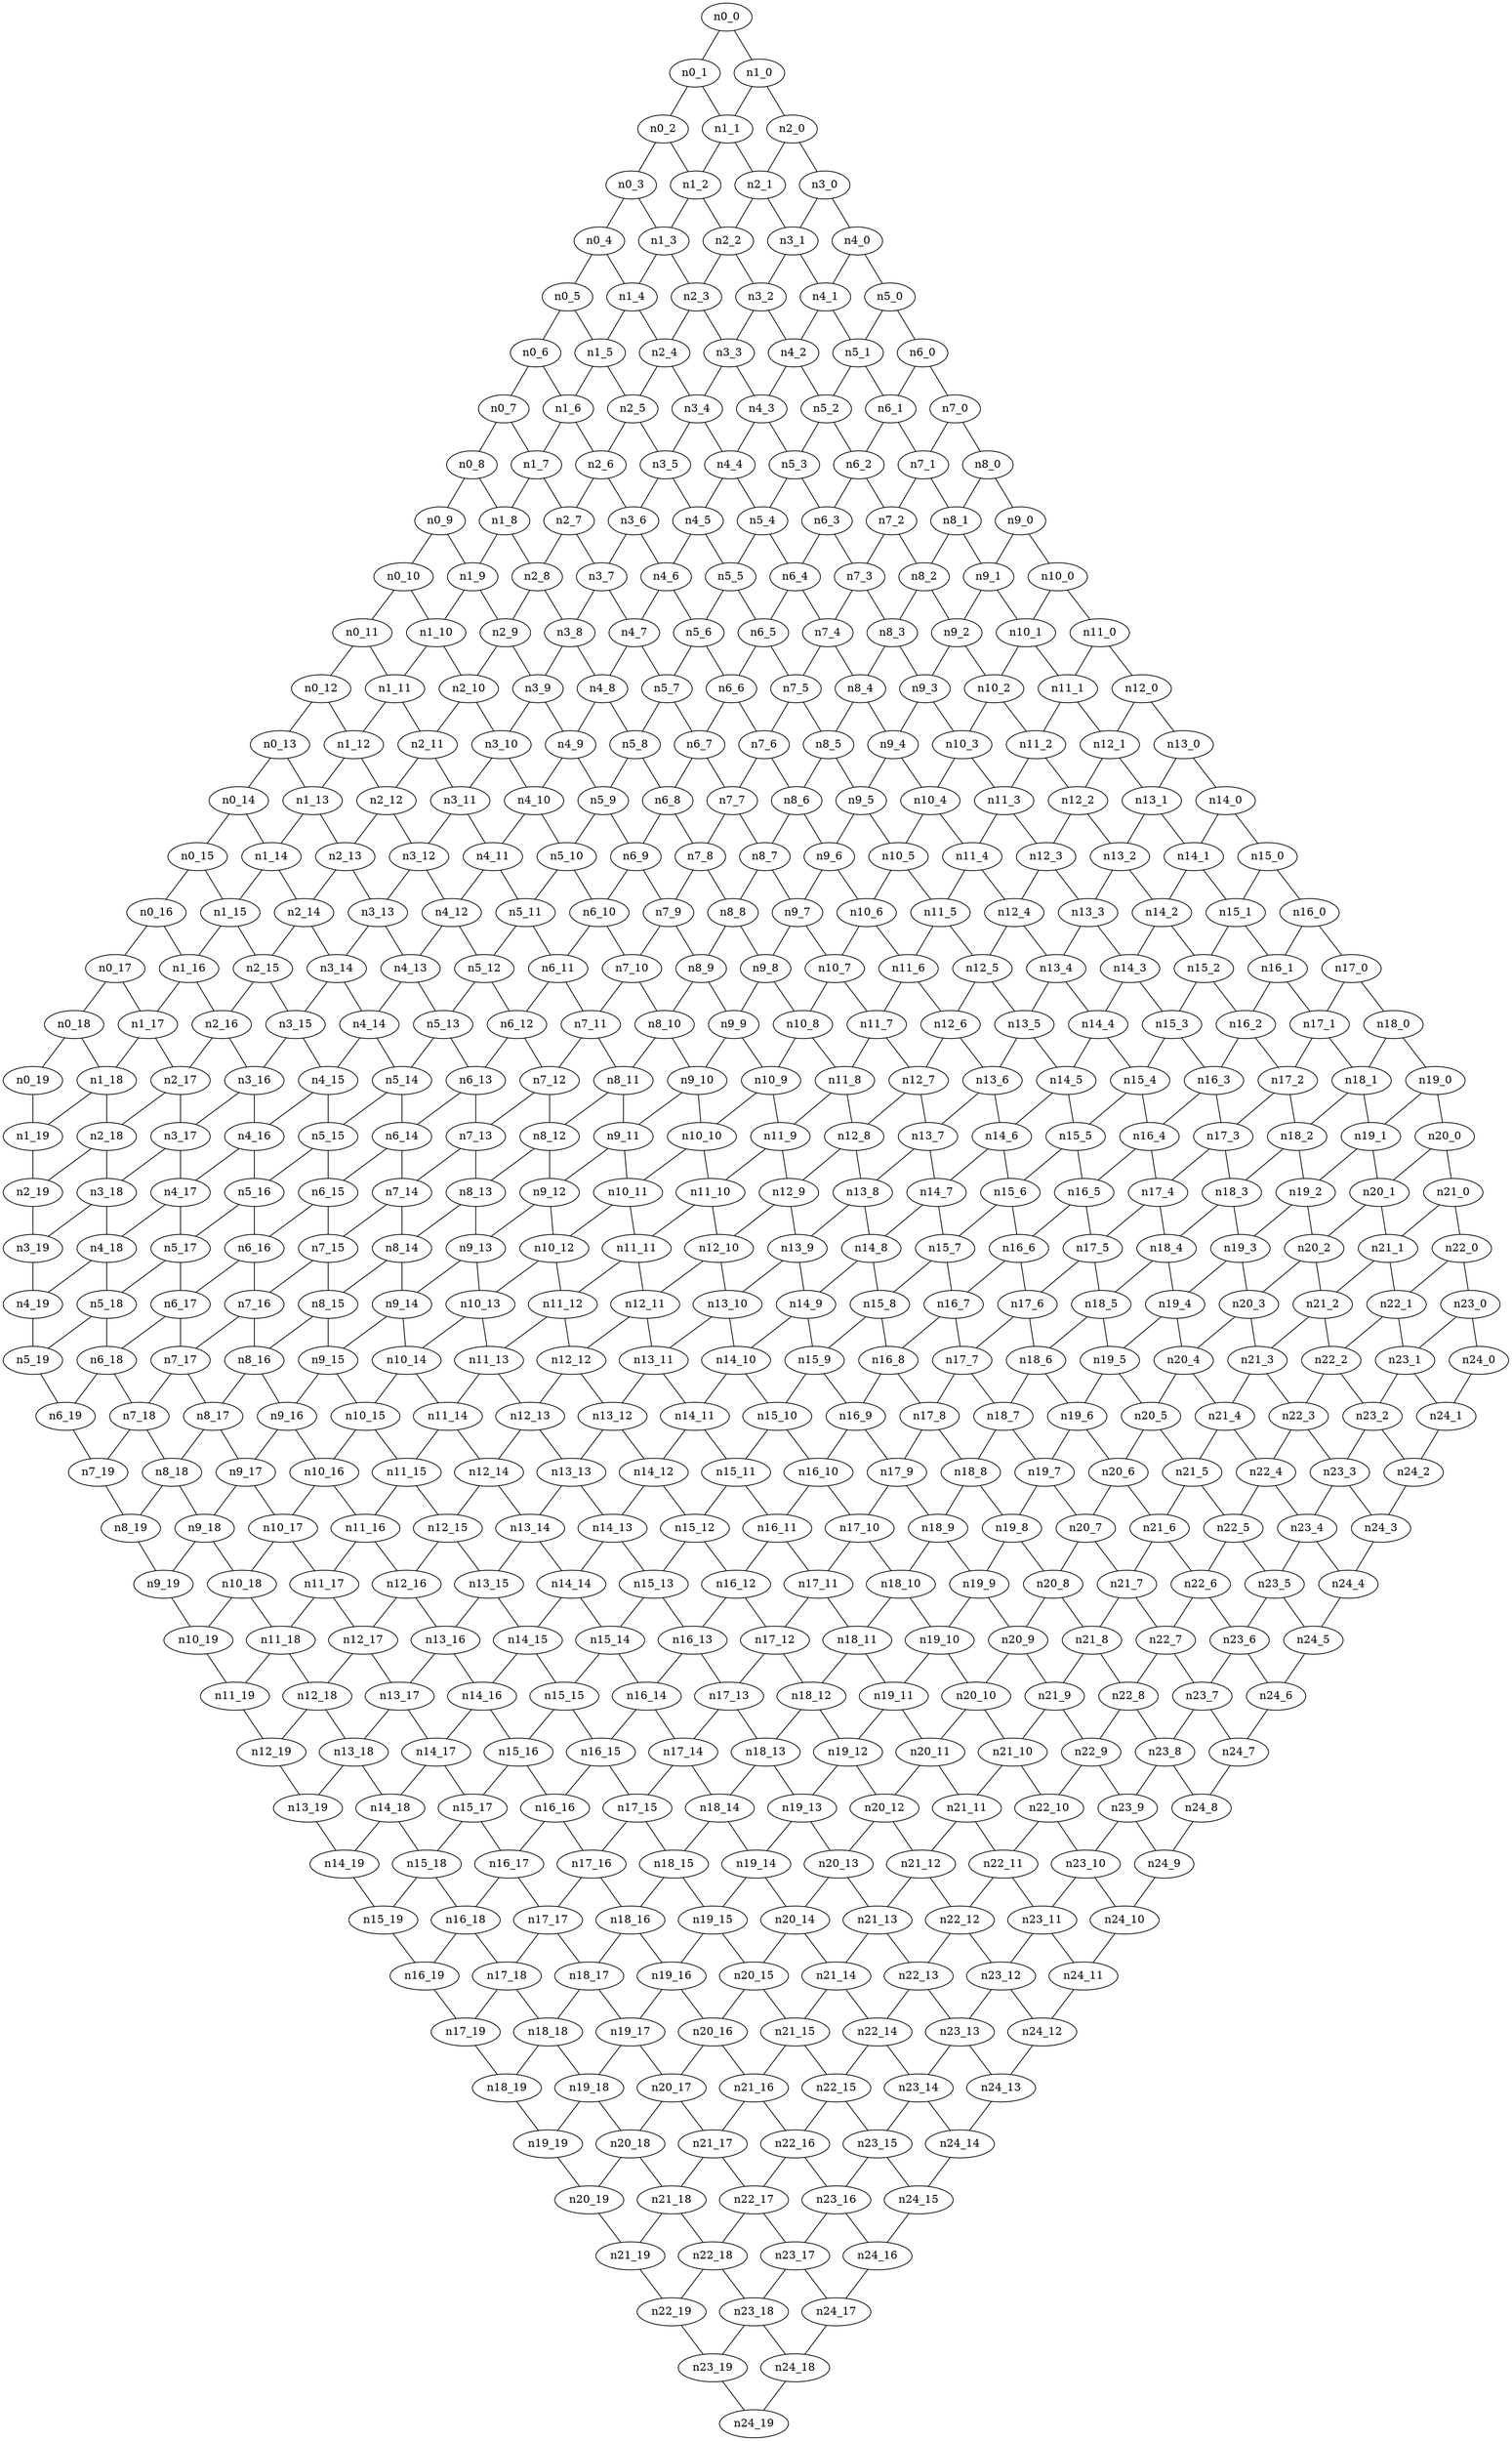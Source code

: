 graph G {
  "n0_0";
  "n0_1";
  "n0_2";
  "n0_3";
  "n0_4";
  "n0_5";
  "n0_6";
  "n0_7";
  "n0_8";
  "n0_9";
  "n0_10";
  "n0_11";
  "n0_12";
  "n0_13";
  "n0_14";
  "n0_15";
  "n0_16";
  "n0_17";
  "n0_18";
  "n0_19";
  "n1_0";
  "n1_1";
  "n1_2";
  "n1_3";
  "n1_4";
  "n1_5";
  "n1_6";
  "n1_7";
  "n1_8";
  "n1_9";
  "n1_10";
  "n1_11";
  "n1_12";
  "n1_13";
  "n1_14";
  "n1_15";
  "n1_16";
  "n1_17";
  "n1_18";
  "n1_19";
  "n2_0";
  "n2_1";
  "n2_2";
  "n2_3";
  "n2_4";
  "n2_5";
  "n2_6";
  "n2_7";
  "n2_8";
  "n2_9";
  "n2_10";
  "n2_11";
  "n2_12";
  "n2_13";
  "n2_14";
  "n2_15";
  "n2_16";
  "n2_17";
  "n2_18";
  "n2_19";
  "n3_0";
  "n3_1";
  "n3_2";
  "n3_3";
  "n3_4";
  "n3_5";
  "n3_6";
  "n3_7";
  "n3_8";
  "n3_9";
  "n3_10";
  "n3_11";
  "n3_12";
  "n3_13";
  "n3_14";
  "n3_15";
  "n3_16";
  "n3_17";
  "n3_18";
  "n3_19";
  "n4_0";
  "n4_1";
  "n4_2";
  "n4_3";
  "n4_4";
  "n4_5";
  "n4_6";
  "n4_7";
  "n4_8";
  "n4_9";
  "n4_10";
  "n4_11";
  "n4_12";
  "n4_13";
  "n4_14";
  "n4_15";
  "n4_16";
  "n4_17";
  "n4_18";
  "n4_19";
  "n5_0";
  "n5_1";
  "n5_2";
  "n5_3";
  "n5_4";
  "n5_5";
  "n5_6";
  "n5_7";
  "n5_8";
  "n5_9";
  "n5_10";
  "n5_11";
  "n5_12";
  "n5_13";
  "n5_14";
  "n5_15";
  "n5_16";
  "n5_17";
  "n5_18";
  "n5_19";
  "n6_0";
  "n6_1";
  "n6_2";
  "n6_3";
  "n6_4";
  "n6_5";
  "n6_6";
  "n6_7";
  "n6_8";
  "n6_9";
  "n6_10";
  "n6_11";
  "n6_12";
  "n6_13";
  "n6_14";
  "n6_15";
  "n6_16";
  "n6_17";
  "n6_18";
  "n6_19";
  "n7_0";
  "n7_1";
  "n7_2";
  "n7_3";
  "n7_4";
  "n7_5";
  "n7_6";
  "n7_7";
  "n7_8";
  "n7_9";
  "n7_10";
  "n7_11";
  "n7_12";
  "n7_13";
  "n7_14";
  "n7_15";
  "n7_16";
  "n7_17";
  "n7_18";
  "n7_19";
  "n8_0";
  "n8_1";
  "n8_2";
  "n8_3";
  "n8_4";
  "n8_5";
  "n8_6";
  "n8_7";
  "n8_8";
  "n8_9";
  "n8_10";
  "n8_11";
  "n8_12";
  "n8_13";
  "n8_14";
  "n8_15";
  "n8_16";
  "n8_17";
  "n8_18";
  "n8_19";
  "n9_0";
  "n9_1";
  "n9_2";
  "n9_3";
  "n9_4";
  "n9_5";
  "n9_6";
  "n9_7";
  "n9_8";
  "n9_9";
  "n9_10";
  "n9_11";
  "n9_12";
  "n9_13";
  "n9_14";
  "n9_15";
  "n9_16";
  "n9_17";
  "n9_18";
  "n9_19";
  "n10_0";
  "n10_1";
  "n10_2";
  "n10_3";
  "n10_4";
  "n10_5";
  "n10_6";
  "n10_7";
  "n10_8";
  "n10_9";
  "n10_10";
  "n10_11";
  "n10_12";
  "n10_13";
  "n10_14";
  "n10_15";
  "n10_16";
  "n10_17";
  "n10_18";
  "n10_19";
  "n11_0";
  "n11_1";
  "n11_2";
  "n11_3";
  "n11_4";
  "n11_5";
  "n11_6";
  "n11_7";
  "n11_8";
  "n11_9";
  "n11_10";
  "n11_11";
  "n11_12";
  "n11_13";
  "n11_14";
  "n11_15";
  "n11_16";
  "n11_17";
  "n11_18";
  "n11_19";
  "n12_0";
  "n12_1";
  "n12_2";
  "n12_3";
  "n12_4";
  "n12_5";
  "n12_6";
  "n12_7";
  "n12_8";
  "n12_9";
  "n12_10";
  "n12_11";
  "n12_12";
  "n12_13";
  "n12_14";
  "n12_15";
  "n12_16";
  "n12_17";
  "n12_18";
  "n12_19";
  "n13_0";
  "n13_1";
  "n13_2";
  "n13_3";
  "n13_4";
  "n13_5";
  "n13_6";
  "n13_7";
  "n13_8";
  "n13_9";
  "n13_10";
  "n13_11";
  "n13_12";
  "n13_13";
  "n13_14";
  "n13_15";
  "n13_16";
  "n13_17";
  "n13_18";
  "n13_19";
  "n14_0";
  "n14_1";
  "n14_2";
  "n14_3";
  "n14_4";
  "n14_5";
  "n14_6";
  "n14_7";
  "n14_8";
  "n14_9";
  "n14_10";
  "n14_11";
  "n14_12";
  "n14_13";
  "n14_14";
  "n14_15";
  "n14_16";
  "n14_17";
  "n14_18";
  "n14_19";
  "n15_0";
  "n15_1";
  "n15_2";
  "n15_3";
  "n15_4";
  "n15_5";
  "n15_6";
  "n15_7";
  "n15_8";
  "n15_9";
  "n15_10";
  "n15_11";
  "n15_12";
  "n15_13";
  "n15_14";
  "n15_15";
  "n15_16";
  "n15_17";
  "n15_18";
  "n15_19";
  "n16_0";
  "n16_1";
  "n16_2";
  "n16_3";
  "n16_4";
  "n16_5";
  "n16_6";
  "n16_7";
  "n16_8";
  "n16_9";
  "n16_10";
  "n16_11";
  "n16_12";
  "n16_13";
  "n16_14";
  "n16_15";
  "n16_16";
  "n16_17";
  "n16_18";
  "n16_19";
  "n17_0";
  "n17_1";
  "n17_2";
  "n17_3";
  "n17_4";
  "n17_5";
  "n17_6";
  "n17_7";
  "n17_8";
  "n17_9";
  "n17_10";
  "n17_11";
  "n17_12";
  "n17_13";
  "n17_14";
  "n17_15";
  "n17_16";
  "n17_17";
  "n17_18";
  "n17_19";
  "n18_0";
  "n18_1";
  "n18_2";
  "n18_3";
  "n18_4";
  "n18_5";
  "n18_6";
  "n18_7";
  "n18_8";
  "n18_9";
  "n18_10";
  "n18_11";
  "n18_12";
  "n18_13";
  "n18_14";
  "n18_15";
  "n18_16";
  "n18_17";
  "n18_18";
  "n18_19";
  "n19_0";
  "n19_1";
  "n19_2";
  "n19_3";
  "n19_4";
  "n19_5";
  "n19_6";
  "n19_7";
  "n19_8";
  "n19_9";
  "n19_10";
  "n19_11";
  "n19_12";
  "n19_13";
  "n19_14";
  "n19_15";
  "n19_16";
  "n19_17";
  "n19_18";
  "n19_19";
  "n20_0";
  "n20_1";
  "n20_2";
  "n20_3";
  "n20_4";
  "n20_5";
  "n20_6";
  "n20_7";
  "n20_8";
  "n20_9";
  "n20_10";
  "n20_11";
  "n20_12";
  "n20_13";
  "n20_14";
  "n20_15";
  "n20_16";
  "n20_17";
  "n20_18";
  "n20_19";
  "n21_0";
  "n21_1";
  "n21_2";
  "n21_3";
  "n21_4";
  "n21_5";
  "n21_6";
  "n21_7";
  "n21_8";
  "n21_9";
  "n21_10";
  "n21_11";
  "n21_12";
  "n21_13";
  "n21_14";
  "n21_15";
  "n21_16";
  "n21_17";
  "n21_18";
  "n21_19";
  "n22_0";
  "n22_1";
  "n22_2";
  "n22_3";
  "n22_4";
  "n22_5";
  "n22_6";
  "n22_7";
  "n22_8";
  "n22_9";
  "n22_10";
  "n22_11";
  "n22_12";
  "n22_13";
  "n22_14";
  "n22_15";
  "n22_16";
  "n22_17";
  "n22_18";
  "n22_19";
  "n23_0";
  "n23_1";
  "n23_2";
  "n23_3";
  "n23_4";
  "n23_5";
  "n23_6";
  "n23_7";
  "n23_8";
  "n23_9";
  "n23_10";
  "n23_11";
  "n23_12";
  "n23_13";
  "n23_14";
  "n23_15";
  "n23_16";
  "n23_17";
  "n23_18";
  "n23_19";
  "n24_0";
  "n24_1";
  "n24_2";
  "n24_3";
  "n24_4";
  "n24_5";
  "n24_6";
  "n24_7";
  "n24_8";
  "n24_9";
  "n24_10";
  "n24_11";
  "n24_12";
  "n24_13";
  "n24_14";
  "n24_15";
  "n24_16";
  "n24_17";
  "n24_18";
  "n24_19";
    "n15_3" -- "n16_3";
    "n6_14" -- "n7_14";
    "n20_5" -- "n21_5";
    "n10_11" -- "n11_11";
    "n6_17" -- "n7_17";
    "n11_4" -- "n12_4";
    "n21_18" -- "n21_19";
    "n2_0" -- "n3_0";
    "n9_11" -- "n9_12";
    "n15_4" -- "n16_4";
    "n9_12" -- "n9_13";
    "n14_3" -- "n14_4";
    "n2_15" -- "n3_15";
    "n0_11" -- "n0_12";
    "n0_12" -- "n0_13";
    "n16_14" -- "n17_14";
    "n20_10" -- "n20_11";
    "n1_7" -- "n2_7";
    "n10_12" -- "n11_12";
    "n0_16" -- "n1_16";
    "n18_12" -- "n19_12";
    "n15_6" -- "n15_7";
    "n9_6" -- "n9_7";
    "n8_5" -- "n9_5";
    "n3_10" -- "n4_10";
    "n6_13" -- "n7_13";
    "n11_18" -- "n12_18";
    "n21_10" -- "n22_10";
    "n22_9" -- "n22_10";
    "n5_13" -- "n6_13";
    "n7_2" -- "n7_3";
    "n4_13" -- "n4_14";
    "n14_11" -- "n14_12";
    "n15_5" -- "n15_6";
    "n23_6" -- "n23_7";
    "n5_6" -- "n6_6";
    "n24_7" -- "n24_8";
    "n2_12" -- "n2_13";
    "n11_12" -- "n11_13";
    "n0_5" -- "n1_5";
    "n7_11" -- "n8_11";
    "n13_16" -- "n14_16";
    "n22_19" -- "n23_19";
    "n15_15" -- "n15_16";
    "n17_9" -- "n18_9";
    "n7_8" -- "n8_8";
    "n18_18" -- "n18_19";
    "n2_0" -- "n2_1";
    "n5_4" -- "n5_5";
    "n11_14" -- "n12_14";
    "n12_2" -- "n13_2";
    "n3_16" -- "n3_17";
    "n10_12" -- "n10_13";
    "n16_5" -- "n16_6";
    "n2_9" -- "n2_10";
    "n19_4" -- "n19_5";
    "n11_2" -- "n12_2";
    "n11_14" -- "n11_15";
    "n22_7" -- "n23_7";
    "n8_17" -- "n8_18";
    "n6_5" -- "n6_6";
    "n1_0" -- "n1_1";
    "n19_7" -- "n20_7";
    "n1_13" -- "n2_13";
    "n17_3" -- "n17_4";
    "n12_16" -- "n12_17";
    "n10_7" -- "n10_8";
    "n15_2" -- "n15_3";
    "n1_12" -- "n1_13";
    "n10_16" -- "n10_17";
    "n19_7" -- "n19_8";
    "n23_14" -- "n23_15";
    "n4_18" -- "n5_18";
    "n23_9" -- "n24_9";
    "n16_8" -- "n16_9";
    "n3_12" -- "n4_12";
    "n22_0" -- "n23_0";
    "n4_3" -- "n5_3";
    "n1_11" -- "n1_12";
    "n11_1" -- "n12_1";
    "n12_10" -- "n13_10";
    "n8_16" -- "n8_17";
    "n19_5" -- "n19_6";
    "n24_5" -- "n24_6";
    "n2_16" -- "n2_17";
    "n9_5" -- "n10_5";
    "n9_16" -- "n10_16";
    "n7_7" -- "n8_7";
    "n10_6" -- "n10_7";
    "n22_5" -- "n23_5";
    "n2_16" -- "n3_16";
    "n2_1" -- "n2_2";
    "n15_11" -- "n16_11";
    "n0_4" -- "n0_5";
    "n8_9" -- "n9_9";
    "n20_16" -- "n21_16";
    "n1_8" -- "n2_8";
    "n14_4" -- "n15_4";
    "n15_9" -- "n15_10";
    "n19_12" -- "n20_12";
    "n7_7" -- "n7_8";
    "n22_1" -- "n23_1";
    "n17_5" -- "n18_5";
    "n2_6" -- "n2_7";
    "n2_3" -- "n2_4";
    "n15_7" -- "n16_7";
    "n17_6" -- "n17_7";
    "n18_9" -- "n18_10";
    "n9_10" -- "n9_11";
    "n2_8" -- "n2_9";
    "n10_15" -- "n10_16";
    "n5_0" -- "n6_0";
    "n17_11" -- "n17_12";
    "n19_6" -- "n20_6";
    "n18_19" -- "n19_19";
    "n19_5" -- "n20_5";
    "n24_18" -- "n24_19";
    "n12_0" -- "n12_1";
    "n7_17" -- "n8_17";
    "n19_10" -- "n19_11";
    "n17_17" -- "n17_18";
    "n14_14" -- "n15_14";
    "n2_7" -- "n3_7";
    "n22_13" -- "n23_13";
    "n24_9" -- "n24_10";
    "n1_14" -- "n1_15";
    "n10_18" -- "n10_19";
    "n13_4" -- "n14_4";
    "n15_16" -- "n16_16";
    "n11_8" -- "n11_9";
    "n17_1" -- "n18_1";
    "n15_10" -- "n16_10";
    "n13_14" -- "n14_14";
    "n17_2" -- "n18_2";
    "n5_2" -- "n5_3";
    "n5_15" -- "n5_16";
    "n17_15" -- "n17_16";
    "n22_9" -- "n23_9";
    "n22_11" -- "n22_12";
    "n3_12" -- "n3_13";
    "n10_2" -- "n11_2";
    "n8_3" -- "n8_4";
    "n0_8" -- "n0_9";
    "n4_7" -- "n5_7";
    "n19_14" -- "n19_15";
    "n9_2" -- "n9_3";
    "n13_16" -- "n13_17";
    "n13_4" -- "n13_5";
    "n17_2" -- "n17_3";
    "n3_1" -- "n4_1";
    "n21_2" -- "n21_3";
    "n3_18" -- "n3_19";
    "n0_2" -- "n1_2";
    "n5_5" -- "n6_5";
    "n6_16" -- "n7_16";
    "n10_3" -- "n11_3";
    "n22_18" -- "n22_19";
    "n20_17" -- "n21_17";
    "n8_10" -- "n9_10";
    "n8_10" -- "n8_11";
    "n14_2" -- "n14_3";
    "n18_2" -- "n18_3";
    "n12_12" -- "n12_13";
    "n7_3" -- "n8_3";
    "n19_18" -- "n20_18";
    "n0_19" -- "n1_19";
    "n18_4" -- "n19_4";
    "n2_14" -- "n2_15";
    "n8_17" -- "n9_17";
    "n16_14" -- "n16_15";
    "n19_1" -- "n20_1";
    "n22_6" -- "n23_6";
    "n10_13" -- "n10_14";
    "n23_18" -- "n24_18";
    "n10_13" -- "n11_13";
    "n7_19" -- "n8_19";
    "n2_17" -- "n3_17";
    "n18_12" -- "n18_13";
    "n9_3" -- "n9_4";
    "n14_5" -- "n15_5";
    "n6_12" -- "n6_13";
    "n1_10" -- "n2_10";
    "n11_4" -- "n11_5";
    "n8_8" -- "n9_8";
    "n9_13" -- "n9_14";
    "n1_16" -- "n2_16";
    "n13_3" -- "n14_3";
    "n19_6" -- "n19_7";
    "n12_1" -- "n12_2";
    "n1_3" -- "n2_3";
    "n11_7" -- "n12_7";
    "n21_5" -- "n21_6";
    "n21_6" -- "n22_6";
    "n21_17" -- "n22_17";
    "n24_10" -- "n24_11";
    "n1_18" -- "n2_18";
    "n20_3" -- "n20_4";
    "n0_9" -- "n1_9";
    "n15_14" -- "n15_15";
    "n1_1" -- "n1_2";
    "n20_4" -- "n20_5";
    "n18_17" -- "n18_18";
    "n17_12" -- "n18_12";
    "n4_4" -- "n4_5";
    "n5_11" -- "n5_12";
    "n12_8" -- "n13_8";
    "n21_11" -- "n21_12";
    "n20_18" -- "n20_19";
    "n1_1" -- "n2_1";
    "n18_3" -- "n18_4";
    "n22_17" -- "n23_17";
    "n22_4" -- "n22_5";
    "n23_10" -- "n24_10";
    "n0_10" -- "n0_11";
    "n11_8" -- "n12_8";
    "n16_10" -- "n16_11";
    "n18_5" -- "n18_6";
    "n14_1" -- "n14_2";
    "n8_18" -- "n9_18";
    "n16_11" -- "n16_12";
    "n5_18" -- "n5_19";
    "n6_1" -- "n6_2";
    "n8_0" -- "n9_0";
    "n16_16" -- "n17_16";
    "n0_3" -- "n0_4";
    "n11_5" -- "n11_6";
    "n8_12" -- "n9_12";
    "n1_5" -- "n2_5";
    "n12_18" -- "n12_19";
    "n3_14" -- "n3_15";
    "n18_7" -- "n19_7";
    "n8_7" -- "n9_7";
    "n3_1" -- "n3_2";
    "n14_19" -- "n15_19";
    "n10_10" -- "n11_10";
    "n4_10" -- "n5_10";
    "n16_4" -- "n17_4";
    "n20_17" -- "n20_18";
    "n4_5" -- "n5_5";
    "n6_18" -- "n6_19";
    "n11_17" -- "n12_17";
    "n12_0" -- "n13_0";
    "n21_12" -- "n22_12";
    "n7_14" -- "n7_15";
    "n23_12" -- "n23_13";
    "n16_2" -- "n17_2";
    "n7_12" -- "n8_12";
    "n21_13" -- "n21_14";
    "n7_10" -- "n7_11";
    "n24_16" -- "n24_17";
    "n2_14" -- "n3_14";
    "n14_16" -- "n14_17";
    "n23_11" -- "n24_11";
    "n4_0" -- "n4_1";
    "n14_13" -- "n14_14";
    "n16_7" -- "n17_7";
    "n16_12" -- "n16_13";
    "n19_13" -- "n20_13";
    "n23_9" -- "n23_10";
    "n23_11" -- "n23_12";
    "n5_12" -- "n6_12";
    "n18_16" -- "n19_16";
    "n21_15" -- "n22_15";
    "n11_17" -- "n11_18";
    "n17_4" -- "n17_5";
    "n6_16" -- "n6_17";
    "n23_5" -- "n24_5";
    "n9_13" -- "n10_13";
    "n15_9" -- "n16_9";
    "n7_3" -- "n7_4";
    "n17_17" -- "n18_17";
    "n20_7" -- "n20_8";
    "n19_17" -- "n20_17";
    "n5_18" -- "n6_18";
    "n13_12" -- "n14_12";
    "n19_0" -- "n20_0";
    "n1_9" -- "n2_9";
    "n20_12" -- "n21_12";
    "n12_11" -- "n13_11";
    "n4_19" -- "n5_19";
    "n5_9" -- "n5_10";
    "n4_15" -- "n4_16";
    "n23_13" -- "n24_13";
    "n3_9" -- "n4_9";
    "n11_11" -- "n11_12";
    "n19_15" -- "n20_15";
    "n21_10" -- "n21_11";
    "n22_6" -- "n22_7";
    "n13_9" -- "n14_9";
    "n17_19" -- "n18_19";
    "n9_12" -- "n10_12";
    "n2_10" -- "n2_11";
    "n15_19" -- "n16_19";
    "n0_8" -- "n1_8";
    "n20_18" -- "n21_18";
    "n12_2" -- "n12_3";
    "n15_1" -- "n15_2";
    "n0_17" -- "n0_18";
    "n3_5" -- "n3_6";
    "n2_18" -- "n2_19";
    "n9_0" -- "n9_1";
    "n6_13" -- "n6_14";
    "n9_16" -- "n9_17";
    "n0_11" -- "n1_11";
    "n14_15" -- "n14_16";
    "n8_4" -- "n9_4";
    "n13_3" -- "n13_4";
    "n19_11" -- "n20_11";
    "n5_14" -- "n5_15";
    "n5_7" -- "n5_8";
    "n16_13" -- "n16_14";
    "n21_1" -- "n21_2";
    "n12_15" -- "n13_15";
    "n5_16" -- "n5_17";
    "n13_1" -- "n13_2";
    "n9_15" -- "n10_15";
    "n12_6" -- "n12_7";
    "n14_0" -- "n15_0";
    "n22_15" -- "n23_15";
    "n15_10" -- "n15_11";
    "n5_17" -- "n6_17";
    "n0_14" -- "n0_15";
    "n18_6" -- "n18_7";
    "n10_0" -- "n10_1";
    "n22_10" -- "n22_11";
    "n10_19" -- "n11_19";
    "n12_4" -- "n12_5";
    "n23_18" -- "n23_19";
    "n7_9" -- "n7_10";
    "n19_18" -- "n19_19";
    "n19_16" -- "n20_16";
    "n14_10" -- "n15_10";
    "n8_11" -- "n8_12";
    "n13_0" -- "n13_1";
    "n11_12" -- "n12_12";
    "n12_5" -- "n13_5";
    "n14_17" -- "n15_17";
    "n22_16" -- "n23_16";
    "n7_6" -- "n8_6";
    "n19_17" -- "n19_18";
    "n14_9" -- "n14_10";
    "n0_13" -- "n1_13";
    "n20_8" -- "n20_9";
    "n3_19" -- "n4_19";
    "n9_8" -- "n10_8";
    "n0_15" -- "n1_15";
    "n14_8" -- "n15_8";
    "n1_15" -- "n1_16";
    "n9_19" -- "n10_19";
    "n17_6" -- "n18_6";
    "n10_6" -- "n11_6";
    "n4_8" -- "n4_9";
    "n23_15" -- "n23_16";
    "n18_10" -- "n19_10";
    "n23_17" -- "n23_18";
    "n20_12" -- "n20_13";
    "n3_9" -- "n3_10";
    "n15_18" -- "n15_19";
    "n23_3" -- "n23_4";
    "n23_10" -- "n23_11";
    "n24_11" -- "n24_12";
    "n6_11" -- "n6_12";
    "n9_5" -- "n9_6";
    "n14_10" -- "n14_11";
    "n17_4" -- "n18_4";
    "n3_14" -- "n4_14";
    "n22_18" -- "n23_18";
    "n18_8" -- "n18_9";
    "n0_9" -- "n0_10";
    "n11_0" -- "n12_0";
    "n18_16" -- "n18_17";
    "n7_12" -- "n7_13";
    "n17_0" -- "n17_1";
    "n3_4" -- "n3_5";
    "n16_5" -- "n17_5";
    "n22_14" -- "n22_15";
    "n5_13" -- "n5_14";
    "n2_1" -- "n3_1";
    "n12_8" -- "n12_9";
    "n16_0" -- "n16_1";
    "n12_5" -- "n12_6";
    "n22_16" -- "n22_17";
    "n2_5" -- "n2_6";
    "n9_9" -- "n10_9";
    "n18_11" -- "n18_12";
    "n16_4" -- "n16_5";
    "n1_4" -- "n2_4";
    "n7_0" -- "n8_0";
    "n13_15" -- "n13_16";
    "n17_5" -- "n17_6";
    "n20_16" -- "n20_17";
    "n0_13" -- "n0_14";
    "n13_12" -- "n13_13";
    "n11_3" -- "n11_4";
    "n14_17" -- "n14_18";
    "n22_7" -- "n22_8";
    "n7_2" -- "n8_2";
    "n23_8" -- "n23_9";
    "n17_14" -- "n18_14";
    "n4_2" -- "n5_2";
    "n8_13" -- "n8_14";
    "n16_3" -- "n16_4";
    "n23_4" -- "n24_4";
    "n8_5" -- "n8_6";
    "n23_1" -- "n23_2";
    "n19_3" -- "n20_3";
    "n3_4" -- "n4_4";
    "n3_15" -- "n4_15";
    "n19_12" -- "n19_13";
    "n13_8" -- "n13_9";
    "n1_14" -- "n2_14";
    "n6_2" -- "n6_3";
    "n16_0" -- "n17_0";
    "n14_1" -- "n15_1";
    "n19_2" -- "n19_3";
    "n2_11" -- "n2_12";
    "n16_8" -- "n17_8";
    "n19_4" -- "n20_4";
    "n3_6" -- "n3_7";
    "n10_18" -- "n11_18";
    "n22_14" -- "n23_14";
    "n5_6" -- "n5_7";
    "n7_16" -- "n8_16";
    "n11_6" -- "n11_7";
    "n13_2" -- "n13_3";
    "n11_7" -- "n11_8";
    "n21_3" -- "n21_4";
    "n6_8" -- "n6_9";
    "n23_0" -- "n24_0";
    "n12_17" -- "n12_18";
    "n23_12" -- "n24_12";
    "n11_16" -- "n12_16";
    "n20_9" -- "n20_10";
    "n3_11" -- "n3_12";
    "n17_14" -- "n17_15";
    "n21_17" -- "n21_18";
    "n6_6" -- "n6_7";
    "n21_5" -- "n22_5";
    "n7_4" -- "n8_4";
    "n10_0" -- "n11_0";
    "n12_13" -- "n12_14";
    "n20_1" -- "n21_1";
    "n15_12" -- "n16_12";
    "n5_17" -- "n5_18";
    "n8_1" -- "n9_1";
    "n0_6" -- "n1_6";
    "n0_5" -- "n0_6";
    "n4_7" -- "n4_8";
    "n9_14" -- "n9_15";
    "n10_2" -- "n10_3";
    "n16_6" -- "n17_6";
    "n18_14" -- "n19_14";
    "n10_15" -- "n11_15";
    "n17_10" -- "n18_10";
    "n23_13" -- "n23_14";
    "n2_15" -- "n2_16";
    "n14_7" -- "n14_8";
    "n19_9" -- "n19_10";
    "n4_8" -- "n5_8";
    "n6_6" -- "n7_6";
    "n1_19" -- "n2_19";
    "n10_17" -- "n11_17";
    "n22_15" -- "n22_16";
    "n10_14" -- "n10_15";
    "n17_13" -- "n18_13";
    "n22_12" -- "n22_13";
    "n13_10" -- "n13_11";
    "n23_6" -- "n24_6";
    "n2_4" -- "n3_4";
    "n21_1" -- "n22_1";
    "n13_7" -- "n14_7";
    "n20_3" -- "n21_3";
    "n7_8" -- "n7_9";
    "n1_15" -- "n2_15";
    "n10_9" -- "n10_10";
    "n14_9" -- "n15_9";
    "n17_18" -- "n18_18";
    "n10_9" -- "n11_9";
    "n11_16" -- "n11_17";
    "n2_13" -- "n3_13";
    "n11_11" -- "n12_11";
    "n24_14" -- "n24_15";
    "n24_15" -- "n24_16";
    "n3_10" -- "n3_11";
    "n8_12" -- "n8_13";
    "n5_8" -- "n6_8";
    "n1_8" -- "n1_9";
    "n8_18" -- "n8_19";
    "n15_2" -- "n16_2";
    "n19_13" -- "n19_14";
    "n13_9" -- "n13_10";
    "n12_3" -- "n13_3";
    "n20_6" -- "n20_7";
    "n20_11" -- "n21_11";
    "n4_17" -- "n5_17";
    "n10_4" -- "n11_4";
    "n23_16" -- "n24_16";
    "n16_9" -- "n17_9";
    "n7_11" -- "n7_12";
    "n14_14" -- "n14_15";
    "n20_0" -- "n20_1";
    "n3_15" -- "n3_16";
    "n4_18" -- "n4_19";
    "n9_4" -- "n10_4";
    "n17_11" -- "n18_11";
    "n19_8" -- "n20_8";
    "n4_14" -- "n4_15";
    "n17_7" -- "n18_7";
    "n3_6" -- "n4_6";
    "n13_0" -- "n14_0";
    "n21_14" -- "n21_15";
    "n3_5" -- "n4_5";
    "n6_15" -- "n6_16";
    "n0_3" -- "n1_3";
    "n3_18" -- "n4_18";
    "n7_15" -- "n7_16";
    "n8_15" -- "n9_15";
    "n7_18" -- "n8_18";
    "n13_10" -- "n14_10";
    "n11_19" -- "n12_19";
    "n17_8" -- "n17_9";
    "n10_5" -- "n11_5";
    "n8_7" -- "n8_8";
    "n6_14" -- "n6_15";
    "n6_3" -- "n7_3";
    "n3_2" -- "n4_2";
    "n12_18" -- "n13_18";
    "n18_5" -- "n19_5";
    "n14_3" -- "n15_3";
    "n0_15" -- "n0_16";
    "n11_15" -- "n11_16";
    "n13_17" -- "n13_18";
    "n15_7" -- "n15_8";
    "n12_12" -- "n13_12";
    "n22_12" -- "n23_12";
    "n2_3" -- "n3_3";
    "n14_8" -- "n14_9";
    "n21_7" -- "n22_7";
    "n23_1" -- "n24_1";
    "n4_11" -- "n5_11";
    "n3_2" -- "n3_3";
    "n6_11" -- "n7_11";
    "n0_0" -- "n0_1";
    "n22_17" -- "n22_18";
    "n20_4" -- "n21_4";
    "n13_8" -- "n14_8";
    "n18_13" -- "n19_13";
    "n3_0" -- "n3_1";
    "n9_10" -- "n10_10";
    "n11_13" -- "n11_14";
    "n19_9" -- "n20_9";
    "n9_18" -- "n9_19";
    "n21_0" -- "n21_1";
    "n12_10" -- "n12_11";
    "n4_15" -- "n5_15";
    "n6_7" -- "n7_7";
    "n15_13" -- "n15_14";
    "n21_12" -- "n21_13";
    "n18_13" -- "n18_14";
    "n20_1" -- "n20_2";
    "n0_14" -- "n1_14";
    "n1_11" -- "n2_11";
    "n5_0" -- "n5_1";
    "n16_7" -- "n16_8";
    "n21_16" -- "n21_17";
    "n6_10" -- "n7_10";
    "n16_6" -- "n16_7";
    "n11_0" -- "n11_1";
    "n24_8" -- "n24_9";
    "n5_3" -- "n6_3";
    "n1_13" -- "n1_14";
    "n11_3" -- "n12_3";
    "n14_12" -- "n15_12";
    "n12_6" -- "n13_6";
    "n14_6" -- "n15_6";
    "n14_18" -- "n15_18";
    "n9_0" -- "n10_0";
    "n6_17" -- "n6_18";
    "n10_11" -- "n10_12";
    "n10_1" -- "n11_1";
    "n18_1" -- "n19_1";
    "n9_14" -- "n10_14";
    "n4_9" -- "n5_9";
    "n12_11" -- "n12_12";
    "n15_3" -- "n15_4";
    "n4_16" -- "n4_17";
    "n10_16" -- "n11_16";
    "n11_10" -- "n12_10";
    "n10_5" -- "n10_6";
    "n0_2" -- "n0_3";
    "n8_16" -- "n9_16";
    "n21_11" -- "n22_11";
    "n17_7" -- "n17_8";
    "n13_13" -- "n13_14";
    "n16_12" -- "n17_12";
    "n6_1" -- "n7_1";
    "n1_18" -- "n1_19";
    "n16_11" -- "n17_11";
    "n24_13" -- "n24_14";
    "n0_0" -- "n1_0";
    "n23_5" -- "n23_6";
    "n17_9" -- "n17_10";
    "n1_7" -- "n1_8";
    "n23_16" -- "n23_17";
    "n14_7" -- "n15_7";
    "n23_14" -- "n24_14";
    "n16_10" -- "n17_10";
    "n24_6" -- "n24_7";
    "n18_14" -- "n18_15";
    "n15_1" -- "n16_1";
    "n19_8" -- "n19_9";
    "n15_4" -- "n15_5";
    "n4_16" -- "n5_16";
    "n20_0" -- "n21_0";
    "n17_18" -- "n17_19";
    "n14_6" -- "n14_7";
    "n4_6" -- "n5_6";
    "n22_2" -- "n22_3";
    "n4_12" -- "n4_13";
    "n20_15" -- "n20_16";
    "n2_13" -- "n2_14";
    "n14_2" -- "n15_2";
    "n17_15" -- "n18_15";
    "n14_5" -- "n14_6";
    "n3_17" -- "n3_18";
    "n12_13" -- "n13_13";
    "n12_16" -- "n13_16";
    "n15_5" -- "n16_5";
    "n5_1" -- "n6_1";
    "n23_2" -- "n23_3";
    "n3_7" -- "n4_7";
    "n4_11" -- "n4_12";
    "n20_9" -- "n21_9";
    "n13_15" -- "n14_15";
    "n18_15" -- "n18_16";
    "n8_1" -- "n8_2";
    "n2_5" -- "n3_5";
    "n23_17" -- "n24_17";
    "n7_13" -- "n8_13";
    "n11_1" -- "n11_2";
    "n10_1" -- "n10_2";
    "n16_2" -- "n16_3";
    "n22_2" -- "n23_2";
    "n7_5" -- "n7_6";
    "n8_8" -- "n8_9";
    "n14_13" -- "n15_13";
    "n1_12" -- "n2_12";
    "n4_1" -- "n5_1";
    "n4_2" -- "n4_3";
    "n8_19" -- "n9_19";
    "n11_2" -- "n11_3";
    "n12_9" -- "n13_9";
    "n8_0" -- "n8_1";
    "n9_11" -- "n10_11";
    "n13_11" -- "n13_12";
    "n12_15" -- "n12_16";
    "n16_13" -- "n17_13";
    "n17_13" -- "n17_14";
    "n3_0" -- "n4_0";
    "n7_15" -- "n8_15";
    "n3_13" -- "n3_14";
    "n20_19" -- "n21_19";
    "n14_16" -- "n15_16";
    "n18_0" -- "n19_0";
    "n19_10" -- "n20_10";
    "n5_2" -- "n6_2";
    "n12_4" -- "n13_4";
    "n2_19" -- "n3_19";
    "n9_3" -- "n10_3";
    "n18_15" -- "n19_15";
    "n5_7" -- "n6_7";
    "n20_5" -- "n20_6";
    "n1_3" -- "n1_4";
    "n5_14" -- "n6_14";
    "n6_0" -- "n6_1";
    "n9_7" -- "n9_8";
    "n6_4" -- "n7_4";
    "n9_9" -- "n9_10";
    "n23_4" -- "n23_5";
    "n2_7" -- "n2_8";
    "n10_7" -- "n11_7";
    "n22_11" -- "n23_11";
    "n17_16" -- "n17_17";
    "n8_9" -- "n8_10";
    "n20_11" -- "n20_12";
    "n5_8" -- "n5_9";
    "n6_2" -- "n7_2";
    "n9_18" -- "n10_18";
    "n21_6" -- "n21_7";
    "n21_16" -- "n22_16";
    "n22_3" -- "n22_4";
    "n13_18" -- "n14_18";
    "n24_17" -- "n24_18";
    "n13_19" -- "n14_19";
    "n21_18" -- "n22_18";
    "n17_8" -- "n18_8";
    "n15_6" -- "n16_6";
    "n20_13" -- "n20_14";
    "n0_7" -- "n0_8";
    "n14_11" -- "n15_11";
    "n11_6" -- "n12_6";
    "n7_14" -- "n8_14";
    "n21_4" -- "n22_4";
    "n1_10" -- "n1_11";
    "n5_16" -- "n6_16";
    "n15_8" -- "n15_9";
    "n15_11" -- "n15_12";
    "n4_17" -- "n4_18";
    "n18_11" -- "n19_11";
    "n3_3" -- "n4_3";
    "n2_11" -- "n3_11";
    "n2_18" -- "n3_18";
    "n8_6" -- "n8_7";
    "n6_10" -- "n6_11";
    "n22_10" -- "n23_10";
    "n0_12" -- "n1_12";
    "n18_0" -- "n18_1";
    "n21_13" -- "n22_13";
    "n12_1" -- "n13_1";
    "n22_1" -- "n22_2";
    "n23_3" -- "n24_3";
    "n15_8" -- "n16_8";
    "n13_7" -- "n13_8";
    "n4_13" -- "n5_13";
    "n2_12" -- "n3_12";
    "n14_12" -- "n14_13";
    "n18_8" -- "n19_8";
    "n3_3" -- "n3_4";
    "n10_17" -- "n10_18";
    "n13_11" -- "n14_11";
    "n15_12" -- "n15_13";
    "n24_12" -- "n24_13";
    "n0_1" -- "n1_1";
    "n18_18" -- "n19_18";
    "n7_17" -- "n7_18";
    "n3_7" -- "n3_8";
    "n6_8" -- "n7_8";
    "n24_1" -- "n24_2";
    "n0_17" -- "n1_17";
    "n6_15" -- "n7_15";
    "n15_16" -- "n15_17";
    "n18_9" -- "n19_9";
    "n24_3" -- "n24_4";
    "n12_9" -- "n12_10";
    "n21_2" -- "n22_2";
    "n17_1" -- "n17_2";
    "n7_1" -- "n8_1";
    "n20_15" -- "n21_15";
    "n1_17" -- "n1_18";
    "n1_17" -- "n2_17";
    "n0_16" -- "n0_17";
    "n1_4" -- "n1_5";
    "n9_6" -- "n10_6";
    "n13_14" -- "n13_15";
    "n22_13" -- "n22_14";
    "n24_4" -- "n24_5";
    "n18_1" -- "n18_2";
    "n15_17" -- "n16_17";
    "n23_15" -- "n24_15";
    "n2_4" -- "n2_5";
    "n0_18" -- "n1_18";
    "n9_1" -- "n10_1";
    "n10_10" -- "n10_11";
    "n18_4" -- "n18_5";
    "n11_13" -- "n12_13";
    "n4_10" -- "n4_11";
    "n4_1" -- "n4_2";
    "n6_4" -- "n6_5";
    "n16_18" -- "n16_19";
    "n8_2" -- "n9_2";
    "n8_3" -- "n9_3";
    "n15_0" -- "n16_0";
    "n1_6" -- "n1_7";
    "n8_13" -- "n9_13";
    "n5_12" -- "n5_13";
    "n19_15" -- "n19_16";
    "n16_17" -- "n17_17";
    "n18_17" -- "n19_17";
    "n12_19" -- "n13_19";
    "n6_7" -- "n6_8";
    "n20_6" -- "n21_6";
    "n13_2" -- "n14_2";
    "n16_15" -- "n17_15";
    "n12_7" -- "n13_7";
    "n1_5" -- "n1_6";
    "n8_14" -- "n9_14";
    "n2_2" -- "n3_2";
    "n2_6" -- "n3_6";
    "n16_15" -- "n16_16";
    "n17_16" -- "n18_16";
    "n19_1" -- "n19_2";
    "n5_11" -- "n6_11";
    "n21_3" -- "n22_3";
    "n16_1" -- "n16_2";
    "n9_8" -- "n9_9";
    "n19_19" -- "n20_19";
    "n9_2" -- "n10_2";
    "n3_17" -- "n4_17";
    "n6_3" -- "n6_4";
    "n15_13" -- "n16_13";
    "n7_0" -- "n7_1";
    "n12_17" -- "n13_17";
    "n19_14" -- "n20_14";
    "n4_14" -- "n5_14";
    "n18_6" -- "n19_6";
    "n10_14" -- "n11_14";
    "n0_1" -- "n0_2";
    "n18_3" -- "n19_3";
    "n15_17" -- "n15_18";
    "n12_14" -- "n13_14";
    "n7_4" -- "n7_5";
    "n21_8" -- "n21_9";
    "n5_19" -- "n6_19";
    "n3_8" -- "n4_8";
    "n4_4" -- "n5_4";
    "n19_16" -- "n19_17";
    "n8_6" -- "n9_6";
    "n12_14" -- "n12_15";
    "n20_10" -- "n21_10";
    "n23_0" -- "n23_1";
    "n21_7" -- "n21_8";
    "n21_14" -- "n22_14";
    "n13_1" -- "n14_1";
    "n19_3" -- "n19_4";
    "n7_6" -- "n7_7";
    "n14_15" -- "n15_15";
    "n4_9" -- "n4_10";
    "n1_9" -- "n1_10";
    "n10_8" -- "n10_9";
    "n9_1" -- "n9_2";
    "n11_10" -- "n11_11";
    "n21_8" -- "n22_8";
    "n20_2" -- "n21_2";
    "n16_3" -- "n17_3";
    "n18_2" -- "n19_2";
    "n14_4" -- "n14_5";
    "n1_16" -- "n1_17";
    "n21_9" -- "n21_10";
    "n2_17" -- "n2_18";
    "n20_14" -- "n21_14";
    "n11_9" -- "n11_10";
    "n4_6" -- "n4_7";
    "n8_4" -- "n8_5";
    "n1_6" -- "n2_6";
    "n2_8" -- "n3_8";
    "n15_15" -- "n16_15";
    "n16_19" -- "n17_19";
    "n5_10" -- "n6_10";
    "n7_13" -- "n7_14";
    "n4_3" -- "n4_4";
    "n8_2" -- "n8_3";
    "n7_9" -- "n8_9";
    "n13_5" -- "n13_6";
    "n4_12" -- "n5_12";
    "n20_2" -- "n20_3";
    "n18_10" -- "n18_11";
    "n7_18" -- "n7_19";
    "n24_0" -- "n24_1";
    "n15_18" -- "n16_18";
    "n1_2" -- "n1_3";
    "n9_15" -- "n9_16";
    "n11_18" -- "n11_19";
    "n5_15" -- "n6_15";
    "n5_3" -- "n5_4";
    "n18_7" -- "n18_8";
    "n0_4" -- "n1_4";
    "n2_9" -- "n3_9";
    "n3_16" -- "n4_16";
    "n6_5" -- "n7_5";
    "n13_18" -- "n13_19";
    "n15_0" -- "n15_1";
    "n8_15" -- "n8_16";
    "n9_7" -- "n10_7";
    "n20_7" -- "n21_7";
    "n20_14" -- "n20_15";
    "n13_13" -- "n14_13";
    "n21_9" -- "n22_9";
    "n11_9" -- "n12_9";
    "n17_0" -- "n18_0";
    "n16_1" -- "n17_1";
    "n22_5" -- "n22_6";
    "n24_2" -- "n24_3";
    "n9_4" -- "n9_5";
    "n1_0" -- "n2_0";
    "n13_5" -- "n14_5";
    "n19_11" -- "n19_12";
    "n8_14" -- "n8_15";
    "n16_9" -- "n16_10";
    "n17_10" -- "n17_11";
    "n11_5" -- "n12_5";
    "n13_17" -- "n14_17";
    "n22_8" -- "n22_9";
    "n23_2" -- "n24_2";
    "n3_11" -- "n4_11";
    "n6_12" -- "n7_12";
    "n7_5" -- "n8_5";
    "n13_6" -- "n14_6";
    "n17_3" -- "n18_3";
    "n6_0" -- "n7_0";
    "n13_6" -- "n13_7";
    "n8_11" -- "n9_11";
    "n23_19" -- "n24_19";
    "n14_0" -- "n14_1";
    "n5_4" -- "n6_4";
    "n23_8" -- "n24_8";
    "n21_19" -- "n22_19";
    "n23_7" -- "n23_8";
    "n7_10" -- "n8_10";
    "n10_8" -- "n11_8";
    "n15_14" -- "n16_14";
    "n22_3" -- "n23_3";
    "n2_10" -- "n3_10";
    "n4_0" -- "n5_0";
    "n10_4" -- "n10_5";
    "n21_15" -- "n21_16";
    "n5_9" -- "n6_9";
    "n16_16" -- "n16_17";
    "n19_2" -- "n20_2";
    "n0_6" -- "n0_7";
    "n19_0" -- "n19_1";
    "n16_18" -- "n17_18";
    "n21_4" -- "n21_5";
    "n12_7" -- "n12_8";
    "n0_7" -- "n1_7";
    "n7_16" -- "n7_17";
    "n16_17" -- "n16_18";
    "n3_8" -- "n3_9";
    "n10_3" -- "n10_4";
    "n12_3" -- "n12_4";
    "n4_5" -- "n4_6";
    "n0_18" -- "n0_19";
    "n0_10" -- "n1_10";
    "n11_15" -- "n12_15";
    "n6_19" -- "n7_19";
    "n7_1" -- "n7_2";
    "n20_8" -- "n21_8";
    "n2_2" -- "n2_3";
    "n5_1" -- "n5_2";
    "n21_0" -- "n22_0";
    "n1_2" -- "n2_2";
    "n9_17" -- "n10_17";
    "n6_9" -- "n6_10";
    "n22_8" -- "n23_8";
    "n23_7" -- "n24_7";
    "n5_10" -- "n5_11";
    "n17_12" -- "n17_13";
    "n3_13" -- "n4_13";
    "n20_13" -- "n21_13";
    "n22_4" -- "n23_4";
    "n5_5" -- "n5_6";
    "n9_17" -- "n9_18";
    "n6_18" -- "n7_18";
    "n22_0" -- "n22_1";
    "n14_18" -- "n14_19";
    "n6_9" -- "n7_9";
}
